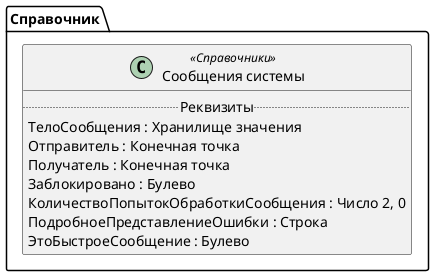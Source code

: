 ﻿@startuml СообщенияСистемы
'!include templates.wsd
'..\include templates.wsd
class Справочник.СообщенияСистемы as "Сообщения системы" <<Справочники>>
{
..Реквизиты..
ТелоСообщения : Хранилище значения
Отправитель : Конечная точка
Получатель : Конечная точка
Заблокировано : Булево
КоличествоПопытокОбработкиСообщения : Число 2, 0
ПодробноеПредставлениеОшибки : Строка
ЭтоБыстроеСообщение : Булево
}
@enduml
